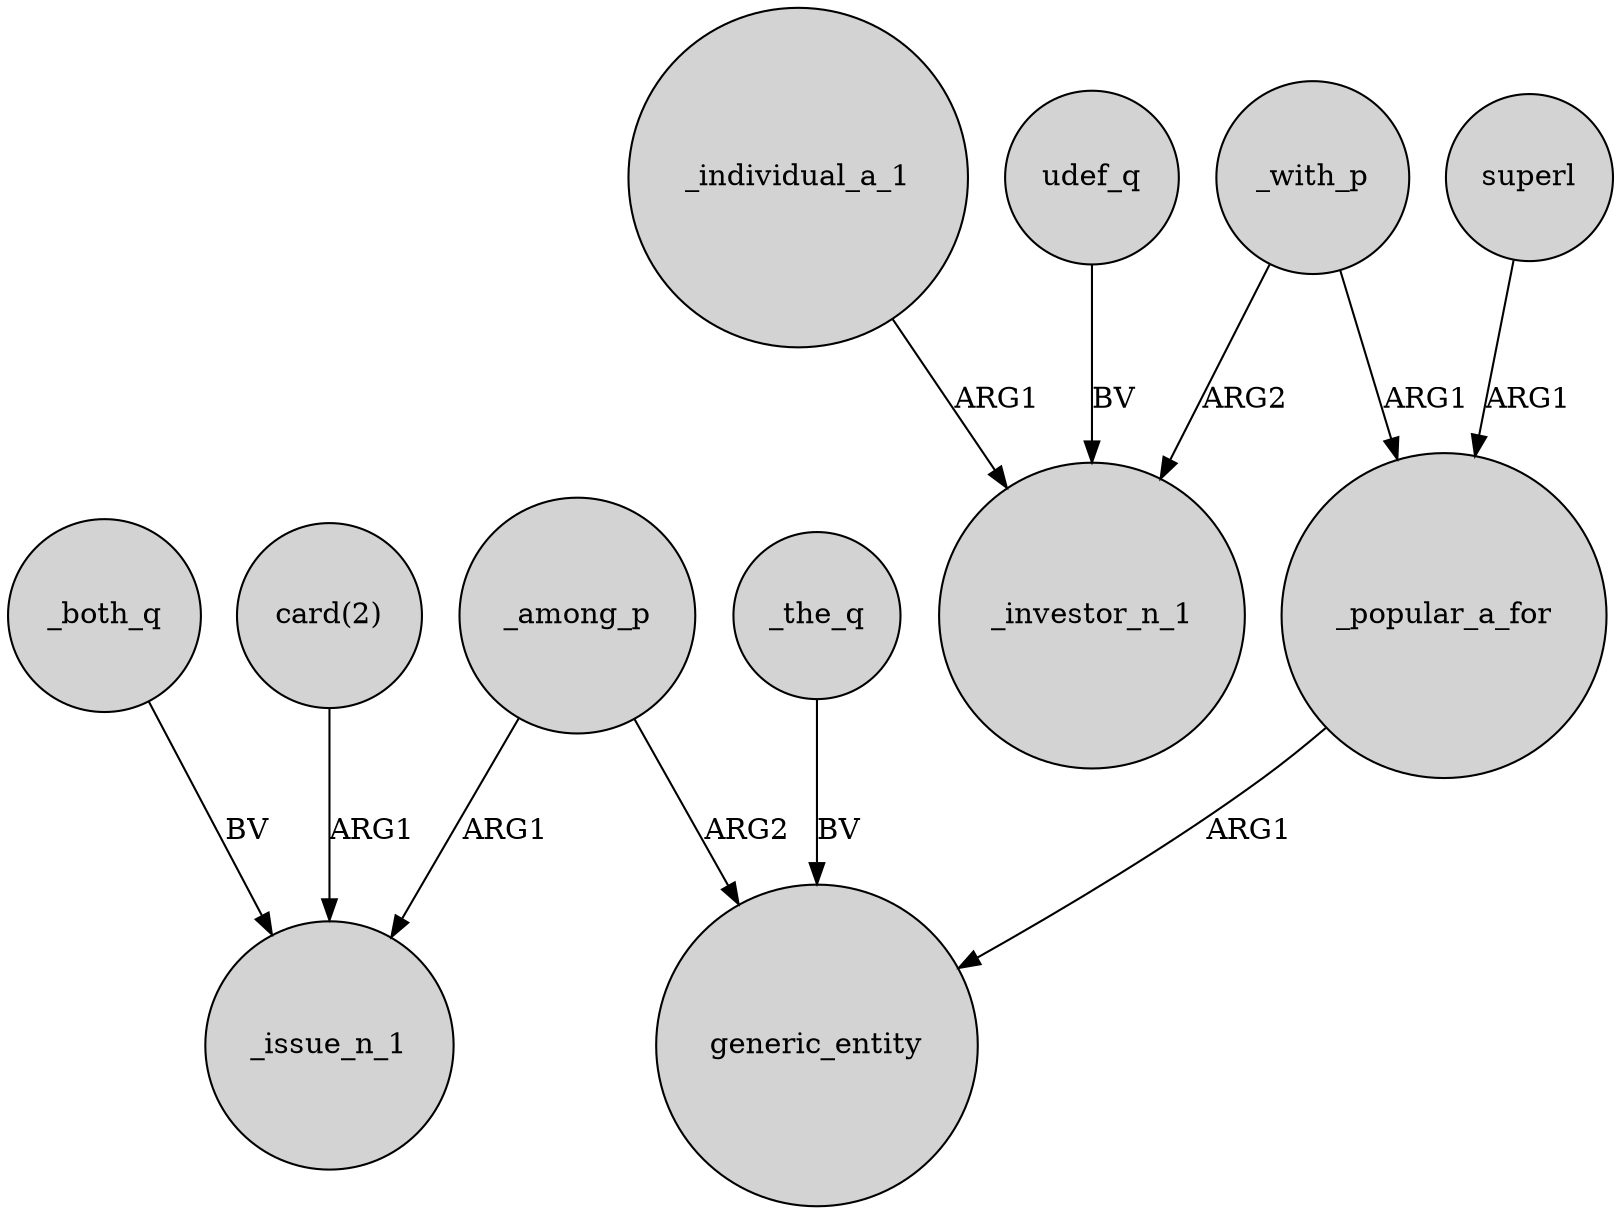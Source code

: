 digraph {
	node [shape=circle style=filled]
	_among_p -> _issue_n_1 [label=ARG1]
	_the_q -> generic_entity [label=BV]
	_with_p -> _investor_n_1 [label=ARG2]
	_popular_a_for -> generic_entity [label=ARG1]
	superl -> _popular_a_for [label=ARG1]
	_individual_a_1 -> _investor_n_1 [label=ARG1]
	_with_p -> _popular_a_for [label=ARG1]
	"card(2)" -> _issue_n_1 [label=ARG1]
	udef_q -> _investor_n_1 [label=BV]
	_both_q -> _issue_n_1 [label=BV]
	_among_p -> generic_entity [label=ARG2]
}

